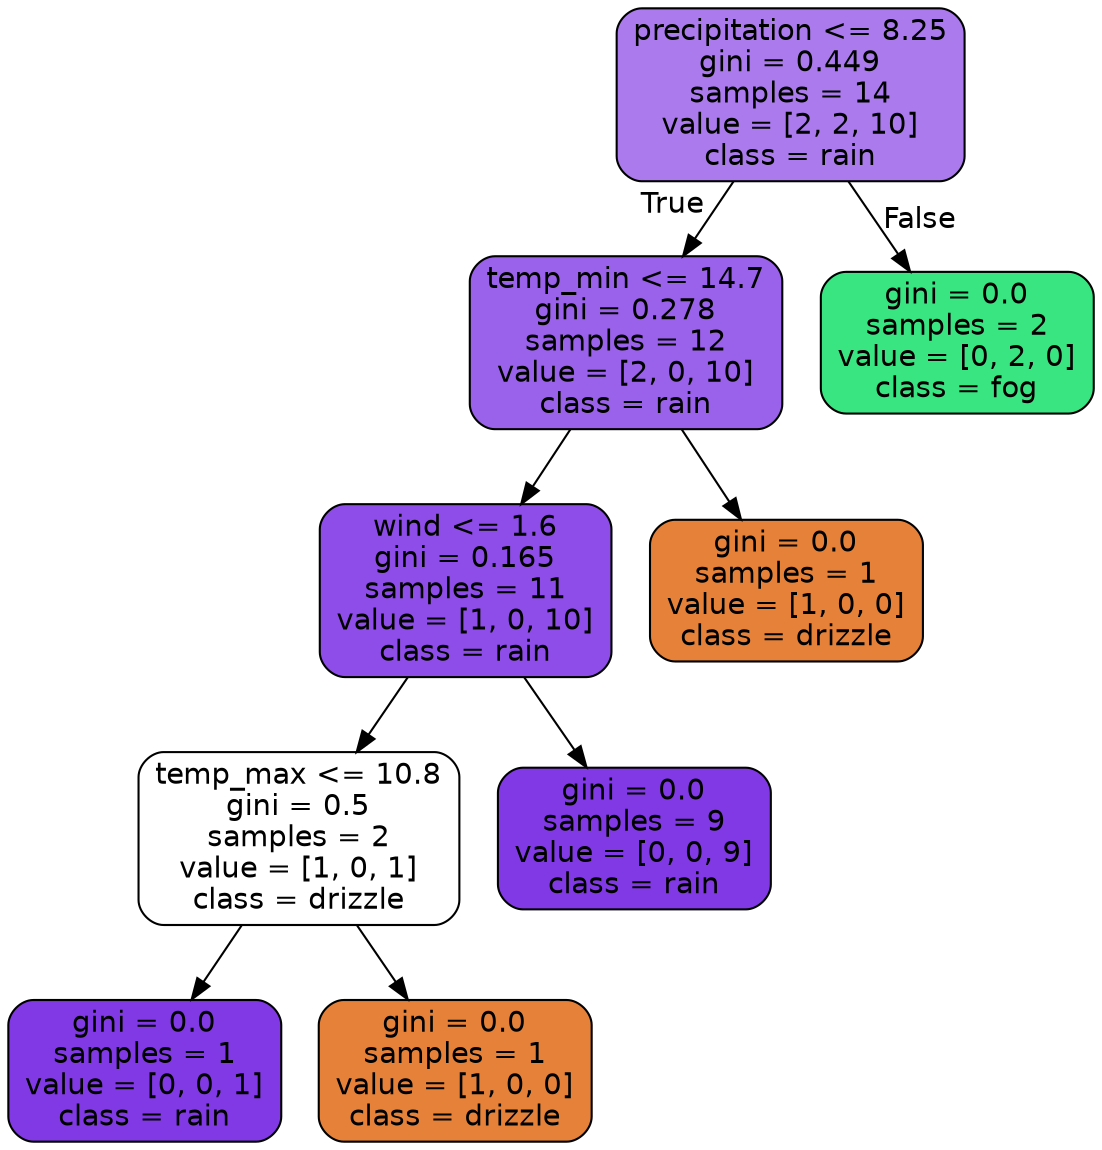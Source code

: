 digraph Tree {
node [shape=box, style="filled, rounded", color="black", fontname="helvetica"] ;
edge [fontname="helvetica"] ;
0 [label="precipitation <= 8.25\ngini = 0.449\nsamples = 14\nvalue = [2, 2, 10]\nclass = rain", fillcolor="#ab7bee"] ;
1 [label="temp_min <= 14.7\ngini = 0.278\nsamples = 12\nvalue = [2, 0, 10]\nclass = rain", fillcolor="#9a61ea"] ;
0 -> 1 [labeldistance=2.5, labelangle=45, headlabel="True"] ;
2 [label="wind <= 1.6\ngini = 0.165\nsamples = 11\nvalue = [1, 0, 10]\nclass = rain", fillcolor="#8e4de8"] ;
1 -> 2 ;
3 [label="temp_max <= 10.8\ngini = 0.5\nsamples = 2\nvalue = [1, 0, 1]\nclass = drizzle", fillcolor="#ffffff"] ;
2 -> 3 ;
4 [label="gini = 0.0\nsamples = 1\nvalue = [0, 0, 1]\nclass = rain", fillcolor="#8139e5"] ;
3 -> 4 ;
5 [label="gini = 0.0\nsamples = 1\nvalue = [1, 0, 0]\nclass = drizzle", fillcolor="#e58139"] ;
3 -> 5 ;
6 [label="gini = 0.0\nsamples = 9\nvalue = [0, 0, 9]\nclass = rain", fillcolor="#8139e5"] ;
2 -> 6 ;
7 [label="gini = 0.0\nsamples = 1\nvalue = [1, 0, 0]\nclass = drizzle", fillcolor="#e58139"] ;
1 -> 7 ;
8 [label="gini = 0.0\nsamples = 2\nvalue = [0, 2, 0]\nclass = fog", fillcolor="#39e581"] ;
0 -> 8 [labeldistance=2.5, labelangle=-45, headlabel="False"] ;
}